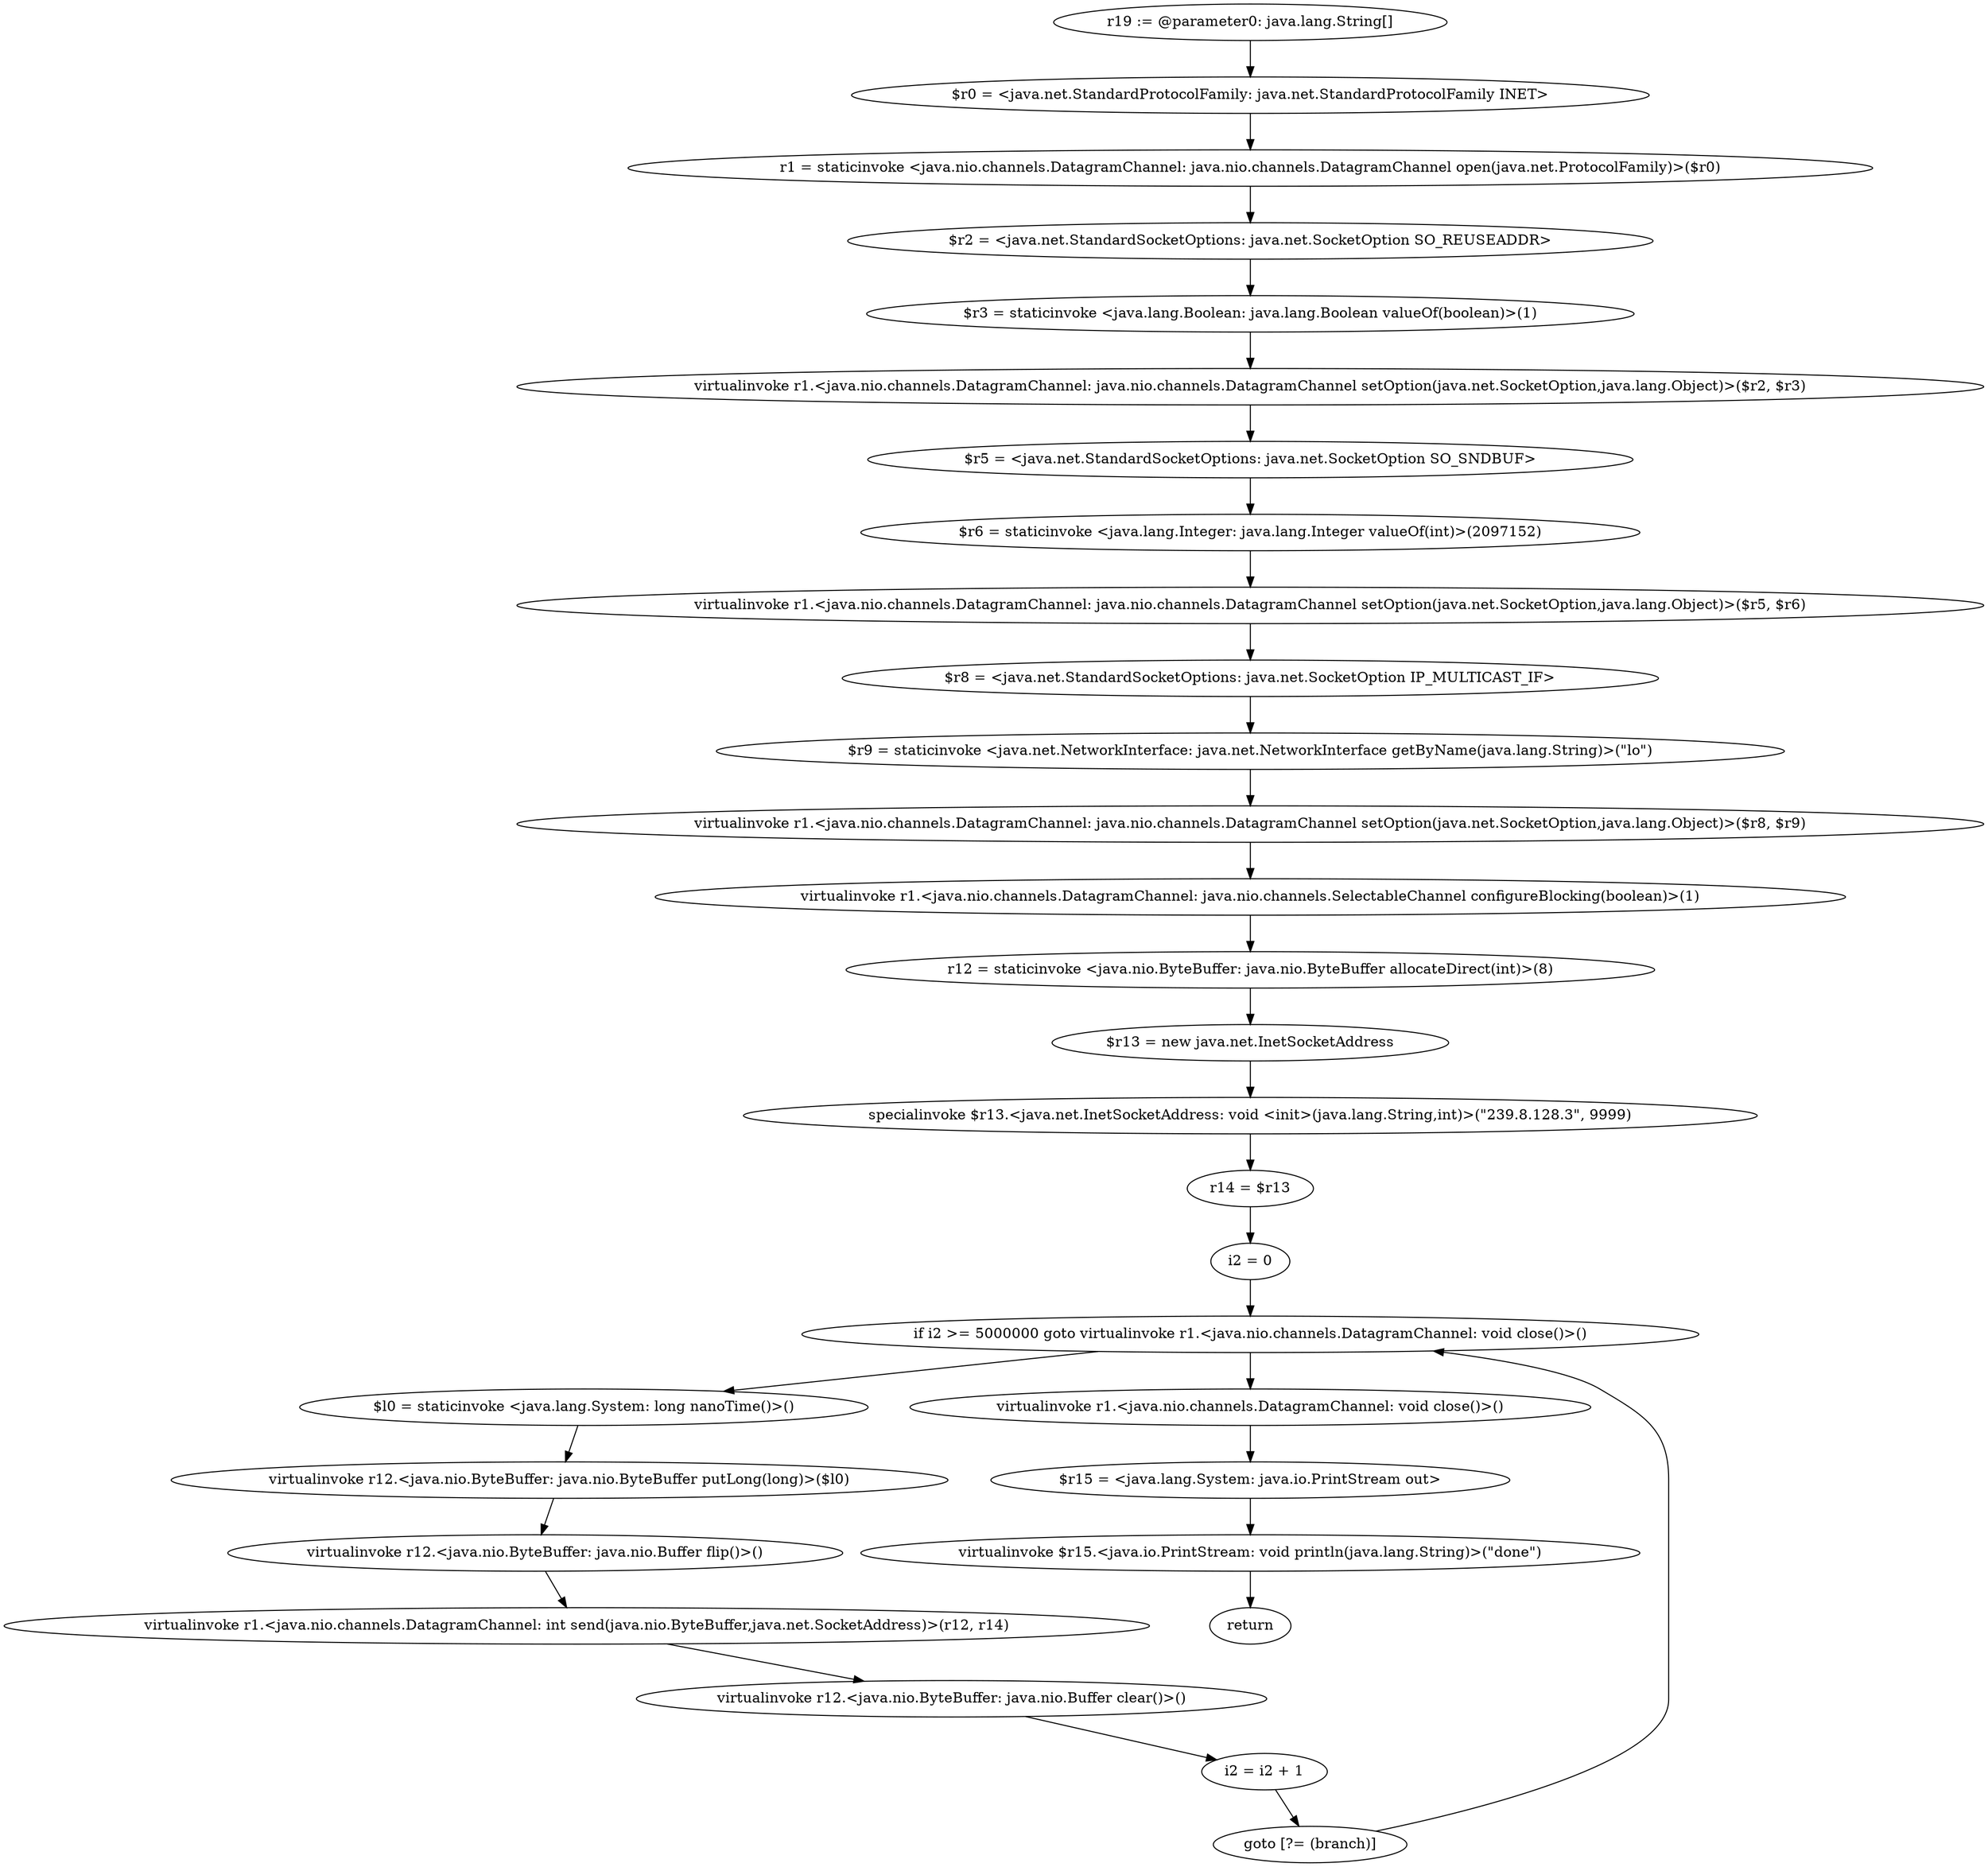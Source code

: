 digraph "unitGraph" {
    "r19 := @parameter0: java.lang.String[]"
    "$r0 = <java.net.StandardProtocolFamily: java.net.StandardProtocolFamily INET>"
    "r1 = staticinvoke <java.nio.channels.DatagramChannel: java.nio.channels.DatagramChannel open(java.net.ProtocolFamily)>($r0)"
    "$r2 = <java.net.StandardSocketOptions: java.net.SocketOption SO_REUSEADDR>"
    "$r3 = staticinvoke <java.lang.Boolean: java.lang.Boolean valueOf(boolean)>(1)"
    "virtualinvoke r1.<java.nio.channels.DatagramChannel: java.nio.channels.DatagramChannel setOption(java.net.SocketOption,java.lang.Object)>($r2, $r3)"
    "$r5 = <java.net.StandardSocketOptions: java.net.SocketOption SO_SNDBUF>"
    "$r6 = staticinvoke <java.lang.Integer: java.lang.Integer valueOf(int)>(2097152)"
    "virtualinvoke r1.<java.nio.channels.DatagramChannel: java.nio.channels.DatagramChannel setOption(java.net.SocketOption,java.lang.Object)>($r5, $r6)"
    "$r8 = <java.net.StandardSocketOptions: java.net.SocketOption IP_MULTICAST_IF>"
    "$r9 = staticinvoke <java.net.NetworkInterface: java.net.NetworkInterface getByName(java.lang.String)>(\"lo\")"
    "virtualinvoke r1.<java.nio.channels.DatagramChannel: java.nio.channels.DatagramChannel setOption(java.net.SocketOption,java.lang.Object)>($r8, $r9)"
    "virtualinvoke r1.<java.nio.channels.DatagramChannel: java.nio.channels.SelectableChannel configureBlocking(boolean)>(1)"
    "r12 = staticinvoke <java.nio.ByteBuffer: java.nio.ByteBuffer allocateDirect(int)>(8)"
    "$r13 = new java.net.InetSocketAddress"
    "specialinvoke $r13.<java.net.InetSocketAddress: void <init>(java.lang.String,int)>(\"239.8.128.3\", 9999)"
    "r14 = $r13"
    "i2 = 0"
    "if i2 >= 5000000 goto virtualinvoke r1.<java.nio.channels.DatagramChannel: void close()>()"
    "$l0 = staticinvoke <java.lang.System: long nanoTime()>()"
    "virtualinvoke r12.<java.nio.ByteBuffer: java.nio.ByteBuffer putLong(long)>($l0)"
    "virtualinvoke r12.<java.nio.ByteBuffer: java.nio.Buffer flip()>()"
    "virtualinvoke r1.<java.nio.channels.DatagramChannel: int send(java.nio.ByteBuffer,java.net.SocketAddress)>(r12, r14)"
    "virtualinvoke r12.<java.nio.ByteBuffer: java.nio.Buffer clear()>()"
    "i2 = i2 + 1"
    "goto [?= (branch)]"
    "virtualinvoke r1.<java.nio.channels.DatagramChannel: void close()>()"
    "$r15 = <java.lang.System: java.io.PrintStream out>"
    "virtualinvoke $r15.<java.io.PrintStream: void println(java.lang.String)>(\"done\")"
    "return"
    "r19 := @parameter0: java.lang.String[]"->"$r0 = <java.net.StandardProtocolFamily: java.net.StandardProtocolFamily INET>";
    "$r0 = <java.net.StandardProtocolFamily: java.net.StandardProtocolFamily INET>"->"r1 = staticinvoke <java.nio.channels.DatagramChannel: java.nio.channels.DatagramChannel open(java.net.ProtocolFamily)>($r0)";
    "r1 = staticinvoke <java.nio.channels.DatagramChannel: java.nio.channels.DatagramChannel open(java.net.ProtocolFamily)>($r0)"->"$r2 = <java.net.StandardSocketOptions: java.net.SocketOption SO_REUSEADDR>";
    "$r2 = <java.net.StandardSocketOptions: java.net.SocketOption SO_REUSEADDR>"->"$r3 = staticinvoke <java.lang.Boolean: java.lang.Boolean valueOf(boolean)>(1)";
    "$r3 = staticinvoke <java.lang.Boolean: java.lang.Boolean valueOf(boolean)>(1)"->"virtualinvoke r1.<java.nio.channels.DatagramChannel: java.nio.channels.DatagramChannel setOption(java.net.SocketOption,java.lang.Object)>($r2, $r3)";
    "virtualinvoke r1.<java.nio.channels.DatagramChannel: java.nio.channels.DatagramChannel setOption(java.net.SocketOption,java.lang.Object)>($r2, $r3)"->"$r5 = <java.net.StandardSocketOptions: java.net.SocketOption SO_SNDBUF>";
    "$r5 = <java.net.StandardSocketOptions: java.net.SocketOption SO_SNDBUF>"->"$r6 = staticinvoke <java.lang.Integer: java.lang.Integer valueOf(int)>(2097152)";
    "$r6 = staticinvoke <java.lang.Integer: java.lang.Integer valueOf(int)>(2097152)"->"virtualinvoke r1.<java.nio.channels.DatagramChannel: java.nio.channels.DatagramChannel setOption(java.net.SocketOption,java.lang.Object)>($r5, $r6)";
    "virtualinvoke r1.<java.nio.channels.DatagramChannel: java.nio.channels.DatagramChannel setOption(java.net.SocketOption,java.lang.Object)>($r5, $r6)"->"$r8 = <java.net.StandardSocketOptions: java.net.SocketOption IP_MULTICAST_IF>";
    "$r8 = <java.net.StandardSocketOptions: java.net.SocketOption IP_MULTICAST_IF>"->"$r9 = staticinvoke <java.net.NetworkInterface: java.net.NetworkInterface getByName(java.lang.String)>(\"lo\")";
    "$r9 = staticinvoke <java.net.NetworkInterface: java.net.NetworkInterface getByName(java.lang.String)>(\"lo\")"->"virtualinvoke r1.<java.nio.channels.DatagramChannel: java.nio.channels.DatagramChannel setOption(java.net.SocketOption,java.lang.Object)>($r8, $r9)";
    "virtualinvoke r1.<java.nio.channels.DatagramChannel: java.nio.channels.DatagramChannel setOption(java.net.SocketOption,java.lang.Object)>($r8, $r9)"->"virtualinvoke r1.<java.nio.channels.DatagramChannel: java.nio.channels.SelectableChannel configureBlocking(boolean)>(1)";
    "virtualinvoke r1.<java.nio.channels.DatagramChannel: java.nio.channels.SelectableChannel configureBlocking(boolean)>(1)"->"r12 = staticinvoke <java.nio.ByteBuffer: java.nio.ByteBuffer allocateDirect(int)>(8)";
    "r12 = staticinvoke <java.nio.ByteBuffer: java.nio.ByteBuffer allocateDirect(int)>(8)"->"$r13 = new java.net.InetSocketAddress";
    "$r13 = new java.net.InetSocketAddress"->"specialinvoke $r13.<java.net.InetSocketAddress: void <init>(java.lang.String,int)>(\"239.8.128.3\", 9999)";
    "specialinvoke $r13.<java.net.InetSocketAddress: void <init>(java.lang.String,int)>(\"239.8.128.3\", 9999)"->"r14 = $r13";
    "r14 = $r13"->"i2 = 0";
    "i2 = 0"->"if i2 >= 5000000 goto virtualinvoke r1.<java.nio.channels.DatagramChannel: void close()>()";
    "if i2 >= 5000000 goto virtualinvoke r1.<java.nio.channels.DatagramChannel: void close()>()"->"$l0 = staticinvoke <java.lang.System: long nanoTime()>()";
    "if i2 >= 5000000 goto virtualinvoke r1.<java.nio.channels.DatagramChannel: void close()>()"->"virtualinvoke r1.<java.nio.channels.DatagramChannel: void close()>()";
    "$l0 = staticinvoke <java.lang.System: long nanoTime()>()"->"virtualinvoke r12.<java.nio.ByteBuffer: java.nio.ByteBuffer putLong(long)>($l0)";
    "virtualinvoke r12.<java.nio.ByteBuffer: java.nio.ByteBuffer putLong(long)>($l0)"->"virtualinvoke r12.<java.nio.ByteBuffer: java.nio.Buffer flip()>()";
    "virtualinvoke r12.<java.nio.ByteBuffer: java.nio.Buffer flip()>()"->"virtualinvoke r1.<java.nio.channels.DatagramChannel: int send(java.nio.ByteBuffer,java.net.SocketAddress)>(r12, r14)";
    "virtualinvoke r1.<java.nio.channels.DatagramChannel: int send(java.nio.ByteBuffer,java.net.SocketAddress)>(r12, r14)"->"virtualinvoke r12.<java.nio.ByteBuffer: java.nio.Buffer clear()>()";
    "virtualinvoke r12.<java.nio.ByteBuffer: java.nio.Buffer clear()>()"->"i2 = i2 + 1";
    "i2 = i2 + 1"->"goto [?= (branch)]";
    "goto [?= (branch)]"->"if i2 >= 5000000 goto virtualinvoke r1.<java.nio.channels.DatagramChannel: void close()>()";
    "virtualinvoke r1.<java.nio.channels.DatagramChannel: void close()>()"->"$r15 = <java.lang.System: java.io.PrintStream out>";
    "$r15 = <java.lang.System: java.io.PrintStream out>"->"virtualinvoke $r15.<java.io.PrintStream: void println(java.lang.String)>(\"done\")";
    "virtualinvoke $r15.<java.io.PrintStream: void println(java.lang.String)>(\"done\")"->"return";
}
